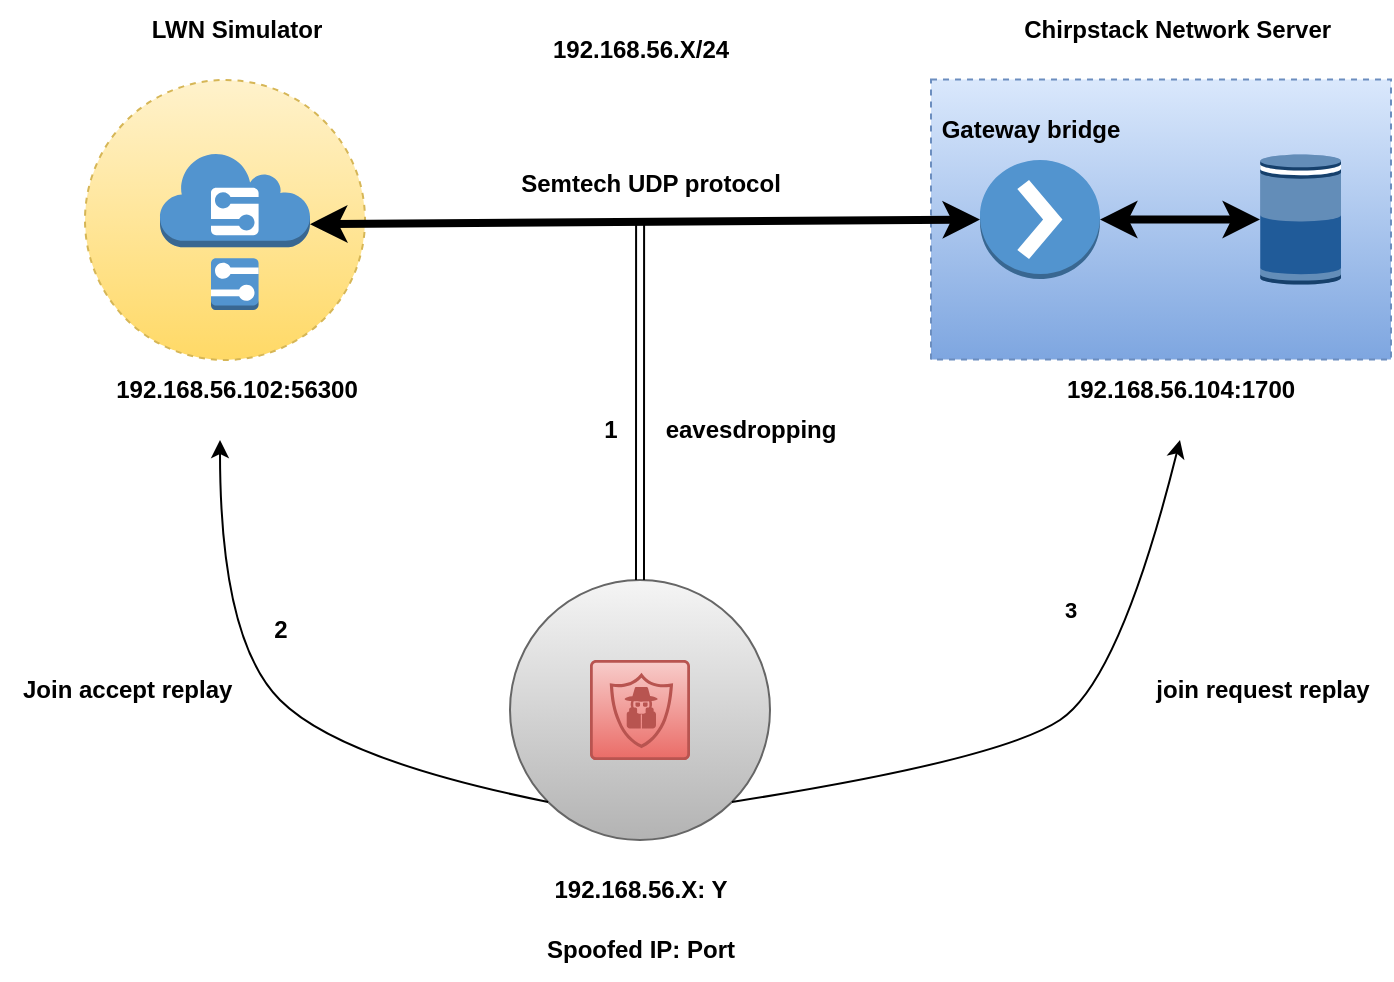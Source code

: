 <mxfile version="21.2.1" type="device">
  <diagram name="Page-1" id="vBBFDTBqrACFFpriauXo">
    <mxGraphModel dx="1434" dy="875" grid="1" gridSize="10" guides="1" tooltips="1" connect="1" arrows="1" fold="1" page="1" pageScale="1" pageWidth="850" pageHeight="1100" math="0" shadow="0">
      <root>
        <mxCell id="0" />
        <mxCell id="1" parent="0" />
        <mxCell id="8IyxNHkYzyuaXLBX0Kt_-13" value="" style="rounded=0;whiteSpace=wrap;html=1;dashed=1;fillColor=#dae8fc;gradientColor=#7ea6e0;strokeColor=#6c8ebf;" vertex="1" parent="1">
          <mxGeometry x="515.5" y="339.75" width="230" height="140" as="geometry" />
        </mxCell>
        <mxCell id="8IyxNHkYzyuaXLBX0Kt_-41" value="" style="ellipse;whiteSpace=wrap;html=1;aspect=fixed;fillColor=#f5f5f5;gradientColor=#b3b3b3;strokeColor=#666666;" vertex="1" parent="1">
          <mxGeometry x="305" y="590" width="130" height="130" as="geometry" />
        </mxCell>
        <mxCell id="8IyxNHkYzyuaXLBX0Kt_-11" value="" style="ellipse;whiteSpace=wrap;html=1;aspect=fixed;dashed=1;fillColor=#fff2cc;gradientColor=#ffd966;strokeColor=#d6b656;" vertex="1" parent="1">
          <mxGeometry x="92.5" y="340" width="140" height="140" as="geometry" />
        </mxCell>
        <mxCell id="8IyxNHkYzyuaXLBX0Kt_-1" value="" style="outlineConnect=0;dashed=0;verticalLabelPosition=bottom;verticalAlign=top;align=center;html=1;shape=mxgraph.aws3.action;fillColor=#5294CF;gradientColor=none;" vertex="1" parent="1">
          <mxGeometry x="540" y="380" width="60" height="59.5" as="geometry" />
        </mxCell>
        <mxCell id="8IyxNHkYzyuaXLBX0Kt_-2" value="" style="outlineConnect=0;dashed=0;verticalLabelPosition=bottom;verticalAlign=top;align=center;html=1;shape=mxgraph.aws3.echo;fillColor=#205B99;gradientColor=none;" vertex="1" parent="1">
          <mxGeometry x="680" y="377.25" width="40.5" height="65" as="geometry" />
        </mxCell>
        <mxCell id="8IyxNHkYzyuaXLBX0Kt_-4" value="" style="outlineConnect=0;dashed=0;verticalLabelPosition=bottom;verticalAlign=top;align=center;html=1;shape=mxgraph.aws3.simulator;fillColor=#5294CF;gradientColor=none;" vertex="1" parent="1">
          <mxGeometry x="130" y="377" width="75" height="78" as="geometry" />
        </mxCell>
        <mxCell id="8IyxNHkYzyuaXLBX0Kt_-5" value="&lt;b&gt;192.168.56.102:56300&lt;/b&gt;" style="text;html=1;align=center;verticalAlign=middle;resizable=0;points=[];autosize=1;strokeColor=none;fillColor=none;" vertex="1" parent="1">
          <mxGeometry x="97.5" y="480" width="140" height="30" as="geometry" />
        </mxCell>
        <mxCell id="8IyxNHkYzyuaXLBX0Kt_-6" value="&lt;b&gt;192.168.56.104:1700&lt;/b&gt;" style="text;html=1;align=center;verticalAlign=middle;resizable=0;points=[];autosize=1;strokeColor=none;fillColor=none;" vertex="1" parent="1">
          <mxGeometry x="570" y="480" width="140" height="30" as="geometry" />
        </mxCell>
        <mxCell id="8IyxNHkYzyuaXLBX0Kt_-7" value="&lt;b&gt;LWN Simulator&lt;/b&gt;" style="text;html=1;align=center;verticalAlign=middle;resizable=0;points=[];autosize=1;strokeColor=none;fillColor=none;" vertex="1" parent="1">
          <mxGeometry x="112.5" y="300" width="110" height="30" as="geometry" />
        </mxCell>
        <mxCell id="8IyxNHkYzyuaXLBX0Kt_-9" value="" style="endArrow=classic;startArrow=classic;html=1;rounded=0;exitX=1;exitY=0.45;exitDx=0;exitDy=0;exitPerimeter=0;entryX=0;entryY=0.5;entryDx=0;entryDy=0;entryPerimeter=0;strokeWidth=4;" edge="1" parent="1" source="8IyxNHkYzyuaXLBX0Kt_-4" target="8IyxNHkYzyuaXLBX0Kt_-1">
          <mxGeometry width="50" height="50" relative="1" as="geometry">
            <mxPoint x="560" y="470" as="sourcePoint" />
            <mxPoint x="610" y="420" as="targetPoint" />
          </mxGeometry>
        </mxCell>
        <mxCell id="8IyxNHkYzyuaXLBX0Kt_-10" value="&lt;b&gt;Gateway bridge&lt;/b&gt;" style="text;html=1;align=center;verticalAlign=middle;resizable=0;points=[];autosize=1;strokeColor=none;fillColor=none;" vertex="1" parent="1">
          <mxGeometry x="510" y="350" width="110" height="30" as="geometry" />
        </mxCell>
        <mxCell id="8IyxNHkYzyuaXLBX0Kt_-14" value="&lt;b&gt;192.168.56.X/24&lt;/b&gt;" style="text;html=1;align=center;verticalAlign=middle;resizable=0;points=[];autosize=1;strokeColor=none;fillColor=none;" vertex="1" parent="1">
          <mxGeometry x="315" y="310" width="110" height="30" as="geometry" />
        </mxCell>
        <mxCell id="8IyxNHkYzyuaXLBX0Kt_-15" value="&lt;b&gt;Semtech UDP protocol&lt;/b&gt;" style="text;html=1;align=center;verticalAlign=middle;resizable=0;points=[];autosize=1;strokeColor=none;fillColor=none;" vertex="1" parent="1">
          <mxGeometry x="300" y="377" width="150" height="30" as="geometry" />
        </mxCell>
        <mxCell id="8IyxNHkYzyuaXLBX0Kt_-38" value="&lt;b&gt;Chirpstack Network Server&amp;nbsp;&lt;/b&gt;" style="text;html=1;align=center;verticalAlign=middle;resizable=0;points=[];autosize=1;strokeColor=none;fillColor=none;" vertex="1" parent="1">
          <mxGeometry x="550" y="300" width="180" height="30" as="geometry" />
        </mxCell>
        <mxCell id="8IyxNHkYzyuaXLBX0Kt_-39" value="" style="sketch=0;points=[[0.015,0.015,0],[0.985,0.015,0],[0.985,0.985,0],[0.015,0.985,0],[0.25,0,0],[0.5,0,0],[0.75,0,0],[1,0.25,0],[1,0.5,0],[1,0.75,0],[0.75,1,0],[0.5,1,0],[0.25,1,0],[0,0.75,0],[0,0.5,0],[0,0.25,0]];verticalLabelPosition=bottom;html=1;verticalAlign=top;aspect=fixed;align=center;pointerEvents=1;shape=mxgraph.cisco19.rect;prIcon=next_generation_intrusion_prevention_system;fillColor=#f8cecc;strokeColor=#b85450;gradientColor=#ea6b66;" vertex="1" parent="1">
          <mxGeometry x="345" y="630" width="50" height="50" as="geometry" />
        </mxCell>
        <mxCell id="8IyxNHkYzyuaXLBX0Kt_-40" value="&lt;b&gt;Spoofed IP: Port&lt;/b&gt;" style="text;html=1;align=center;verticalAlign=middle;resizable=0;points=[];autosize=1;strokeColor=none;fillColor=none;" vertex="1" parent="1">
          <mxGeometry x="310" y="760" width="120" height="30" as="geometry" />
        </mxCell>
        <mxCell id="8IyxNHkYzyuaXLBX0Kt_-42" value="&lt;b&gt;192.168.56.X: Y&lt;/b&gt;" style="text;html=1;align=center;verticalAlign=middle;resizable=0;points=[];autosize=1;strokeColor=none;fillColor=none;" vertex="1" parent="1">
          <mxGeometry x="315" y="730" width="110" height="30" as="geometry" />
        </mxCell>
        <mxCell id="8IyxNHkYzyuaXLBX0Kt_-44" value="" style="html=1;labelBackgroundColor=#ffffff;jettySize=auto;orthogonalLoop=1;strokeWidth=1;fontSize=14;endArrow=none;endFill=0;rounded=0;shape=link;entryX=0.467;entryY=1.167;entryDx=0;entryDy=0;entryPerimeter=0;exitX=0.5;exitY=0;exitDx=0;exitDy=0;" edge="1" parent="1" source="8IyxNHkYzyuaXLBX0Kt_-41" target="8IyxNHkYzyuaXLBX0Kt_-15">
          <mxGeometry width="60" height="60" relative="1" as="geometry">
            <mxPoint y="660" as="sourcePoint" />
            <mxPoint x="60" y="600" as="targetPoint" />
          </mxGeometry>
        </mxCell>
        <mxCell id="8IyxNHkYzyuaXLBX0Kt_-45" value="" style="endArrow=classic;startArrow=classic;html=1;rounded=0;strokeWidth=4;exitX=1;exitY=0.5;exitDx=0;exitDy=0;exitPerimeter=0;" edge="1" parent="1" source="8IyxNHkYzyuaXLBX0Kt_-1" target="8IyxNHkYzyuaXLBX0Kt_-2">
          <mxGeometry width="50" height="50" relative="1" as="geometry">
            <mxPoint x="600" y="410" as="sourcePoint" />
            <mxPoint x="680" y="410" as="targetPoint" />
          </mxGeometry>
        </mxCell>
        <mxCell id="8IyxNHkYzyuaXLBX0Kt_-46" value="&lt;b&gt;eavesdropping&lt;/b&gt;" style="text;html=1;align=center;verticalAlign=middle;resizable=0;points=[];autosize=1;strokeColor=none;fillColor=none;" vertex="1" parent="1">
          <mxGeometry x="370" y="500" width="110" height="30" as="geometry" />
        </mxCell>
        <mxCell id="8IyxNHkYzyuaXLBX0Kt_-47" value="&lt;b&gt;1&lt;/b&gt;" style="text;html=1;align=center;verticalAlign=middle;resizable=0;points=[];autosize=1;strokeColor=none;fillColor=none;" vertex="1" parent="1">
          <mxGeometry x="340" y="500" width="30" height="30" as="geometry" />
        </mxCell>
        <mxCell id="8IyxNHkYzyuaXLBX0Kt_-48" value="&lt;b&gt;2&lt;/b&gt;" style="text;html=1;align=center;verticalAlign=middle;resizable=0;points=[];autosize=1;strokeColor=none;fillColor=none;" vertex="1" parent="1">
          <mxGeometry x="175" y="600" width="30" height="30" as="geometry" />
        </mxCell>
        <mxCell id="8IyxNHkYzyuaXLBX0Kt_-50" value="" style="curved=1;endArrow=classic;html=1;rounded=0;exitX=0;exitY=1;exitDx=0;exitDy=0;" edge="1" parent="1" source="8IyxNHkYzyuaXLBX0Kt_-41">
          <mxGeometry width="50" height="50" relative="1" as="geometry">
            <mxPoint x="290" y="700" as="sourcePoint" />
            <mxPoint x="160" y="520" as="targetPoint" />
            <Array as="points">
              <mxPoint x="220" y="680" />
              <mxPoint x="160" y="620" />
            </Array>
          </mxGeometry>
        </mxCell>
        <mxCell id="8IyxNHkYzyuaXLBX0Kt_-51" value="&lt;b&gt;Join accept replay&amp;nbsp;&lt;/b&gt;" style="text;html=1;align=center;verticalAlign=middle;resizable=0;points=[];autosize=1;strokeColor=none;fillColor=none;" vertex="1" parent="1">
          <mxGeometry x="50" y="630" width="130" height="30" as="geometry" />
        </mxCell>
        <mxCell id="8IyxNHkYzyuaXLBX0Kt_-52" value="&lt;b&gt;join request replay&lt;/b&gt;" style="text;html=1;align=center;verticalAlign=middle;resizable=0;points=[];autosize=1;strokeColor=none;fillColor=none;" vertex="1" parent="1">
          <mxGeometry x="615.5" y="630" width="130" height="30" as="geometry" />
        </mxCell>
        <mxCell id="8IyxNHkYzyuaXLBX0Kt_-53" value="" style="curved=1;endArrow=classic;html=1;rounded=0;exitX=1;exitY=1;exitDx=0;exitDy=0;" edge="1" parent="1" source="8IyxNHkYzyuaXLBX0Kt_-41">
          <mxGeometry width="50" height="50" relative="1" as="geometry">
            <mxPoint x="430" y="710" as="sourcePoint" />
            <mxPoint x="640" y="520" as="targetPoint" />
            <Array as="points">
              <mxPoint x="550" y="680" />
              <mxPoint x="610" y="640" />
            </Array>
          </mxGeometry>
        </mxCell>
        <mxCell id="8IyxNHkYzyuaXLBX0Kt_-55" value="&lt;b&gt;3&lt;/b&gt;" style="text;html=1;align=center;verticalAlign=middle;resizable=0;points=[];autosize=1;strokeColor=none;fillColor=none;fontSize=11;fontFamily=Helvetica;fontColor=default;" vertex="1" parent="1">
          <mxGeometry x="570" y="590" width="30" height="30" as="geometry" />
        </mxCell>
      </root>
    </mxGraphModel>
  </diagram>
</mxfile>
